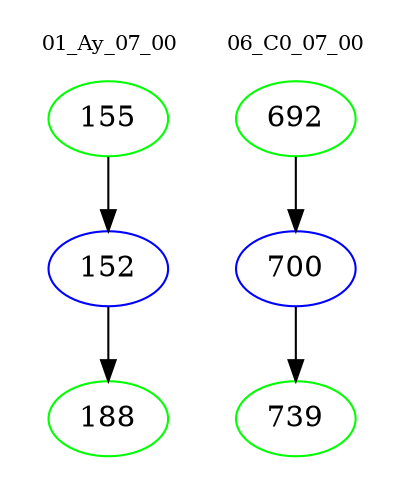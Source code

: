 digraph{
subgraph cluster_0 {
color = white
label = "01_Ay_07_00";
fontsize=10;
T0_155 [label="155", color="green"]
T0_155 -> T0_152 [color="black"]
T0_152 [label="152", color="blue"]
T0_152 -> T0_188 [color="black"]
T0_188 [label="188", color="green"]
}
subgraph cluster_1 {
color = white
label = "06_C0_07_00";
fontsize=10;
T1_692 [label="692", color="green"]
T1_692 -> T1_700 [color="black"]
T1_700 [label="700", color="blue"]
T1_700 -> T1_739 [color="black"]
T1_739 [label="739", color="green"]
}
}
